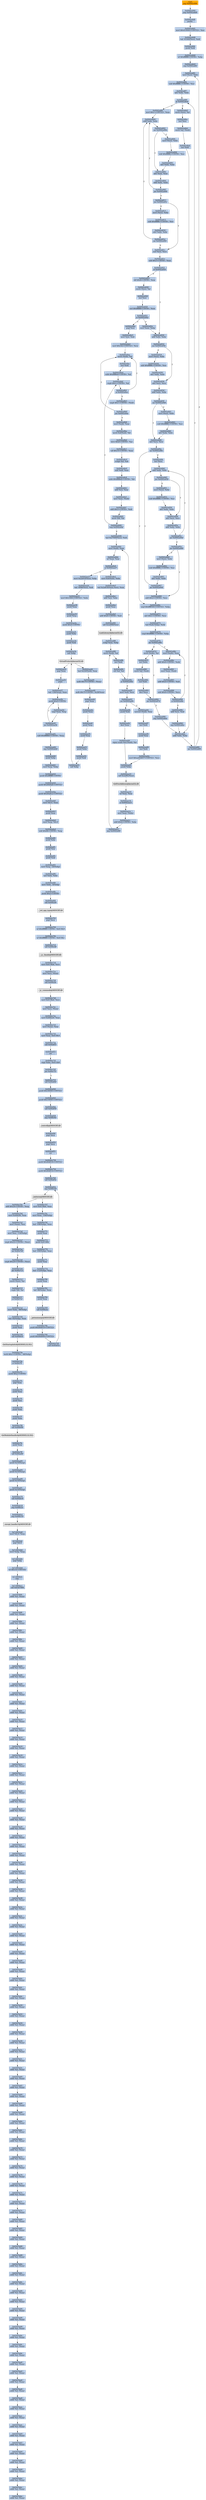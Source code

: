 digraph G {
node[shape=rectangle,style=filled,fillcolor=lightsteelblue,color=lightsteelblue]
bgcolor="transparent"
a0x0042c005jmp_0x0042c000[label="start\njmp 0x0042c000",color="lightgrey",fillcolor="orange"];
a0x0042c000jmp_0x0042a8d0[label="0x0042c000\njmp 0x0042a8d0"];
a0x0042a8d0pusha_[label="0x0042a8d0\npusha "];
a0x0042a8d1movl_0x410000UINT32_esi[label="0x0042a8d1\nmovl $0x410000<UINT32>, %esi"];
a0x0042a8d6leal__61440esi__edi[label="0x0042a8d6\nleal -61440(%esi), %edi"];
a0x0042a8dcpushl_edi[label="0x0042a8dc\npushl %edi"];
a0x0042a8ddorl_0xffffffffUINT8_ebp[label="0x0042a8dd\norl $0xffffffff<UINT8>, %ebp"];
a0x0042a8e0jmp_0x0042a8f2[label="0x0042a8e0\njmp 0x0042a8f2"];
a0x0042a8f2movl_esi__ebx[label="0x0042a8f2\nmovl (%esi), %ebx"];
a0x0042a8f4subl_0xfffffffcUINT8_esi[label="0x0042a8f4\nsubl $0xfffffffc<UINT8>, %esi"];
a0x0042a8f7adcl_ebx_ebx[label="0x0042a8f7\nadcl %ebx, %ebx"];
a0x0042a8f9jb_0x0042a8e8[label="0x0042a8f9\njb 0x0042a8e8"];
a0x0042a8e8movb_esi__al[label="0x0042a8e8\nmovb (%esi), %al"];
a0x0042a8eaincl_esi[label="0x0042a8ea\nincl %esi"];
a0x0042a8ebmovb_al_edi_[label="0x0042a8eb\nmovb %al, (%edi)"];
a0x0042a8edincl_edi[label="0x0042a8ed\nincl %edi"];
a0x0042a8eeaddl_ebx_ebx[label="0x0042a8ee\naddl %ebx, %ebx"];
a0x0042a8f0jne_0x0042a8f9[label="0x0042a8f0\njne 0x0042a8f9"];
a0x0042a8fbmovl_0x1UINT32_eax[label="0x0042a8fb\nmovl $0x1<UINT32>, %eax"];
a0x0042a900addl_ebx_ebx[label="0x0042a900\naddl %ebx, %ebx"];
a0x0042a902jne_0x0042a90b[label="0x0042a902\njne 0x0042a90b"];
a0x0042a90badcl_eax_eax[label="0x0042a90b\nadcl %eax, %eax"];
a0x0042a90daddl_ebx_ebx[label="0x0042a90d\naddl %ebx, %ebx"];
a0x0042a90fjae_0x0042a900[label="0x0042a90f\njae 0x0042a900"];
a0x0042a911jne_0x0042a91c[label="0x0042a911\njne 0x0042a91c"];
a0x0042a91cxorl_ecx_ecx[label="0x0042a91c\nxorl %ecx, %ecx"];
a0x0042a91esubl_0x3UINT8_eax[label="0x0042a91e\nsubl $0x3<UINT8>, %eax"];
a0x0042a921jb_0x0042a930[label="0x0042a921\njb 0x0042a930"];
a0x0042a923shll_0x8UINT8_eax[label="0x0042a923\nshll $0x8<UINT8>, %eax"];
a0x0042a926movb_esi__al[label="0x0042a926\nmovb (%esi), %al"];
a0x0042a928incl_esi[label="0x0042a928\nincl %esi"];
a0x0042a929xorl_0xffffffffUINT8_eax[label="0x0042a929\nxorl $0xffffffff<UINT8>, %eax"];
a0x0042a92cje_0x0042a9a2[label="0x0042a92c\nje 0x0042a9a2"];
a0x0042a92emovl_eax_ebp[label="0x0042a92e\nmovl %eax, %ebp"];
a0x0042a930addl_ebx_ebx[label="0x0042a930\naddl %ebx, %ebx"];
a0x0042a932jne_0x0042a93b[label="0x0042a932\njne 0x0042a93b"];
a0x0042a93badcl_ecx_ecx[label="0x0042a93b\nadcl %ecx, %ecx"];
a0x0042a93daddl_ebx_ebx[label="0x0042a93d\naddl %ebx, %ebx"];
a0x0042a93fjne_0x0042a948[label="0x0042a93f\njne 0x0042a948"];
a0x0042a948adcl_ecx_ecx[label="0x0042a948\nadcl %ecx, %ecx"];
a0x0042a94ajne_0x0042a96c[label="0x0042a94a\njne 0x0042a96c"];
a0x0042a96ccmpl_0xfffff300UINT32_ebp[label="0x0042a96c\ncmpl $0xfffff300<UINT32>, %ebp"];
a0x0042a972adcl_0x1UINT8_ecx[label="0x0042a972\nadcl $0x1<UINT8>, %ecx"];
a0x0042a975leal_ediebp__edx[label="0x0042a975\nleal (%edi,%ebp), %edx"];
a0x0042a978cmpl_0xfffffffcUINT8_ebp[label="0x0042a978\ncmpl $0xfffffffc<UINT8>, %ebp"];
a0x0042a97bjbe_0x0042a98c[label="0x0042a97b\njbe 0x0042a98c"];
a0x0042a98cmovl_edx__eax[label="0x0042a98c\nmovl (%edx), %eax"];
a0x0042a98eaddl_0x4UINT8_edx[label="0x0042a98e\naddl $0x4<UINT8>, %edx"];
a0x0042a991movl_eax_edi_[label="0x0042a991\nmovl %eax, (%edi)"];
a0x0042a993addl_0x4UINT8_edi[label="0x0042a993\naddl $0x4<UINT8>, %edi"];
a0x0042a996subl_0x4UINT8_ecx[label="0x0042a996\nsubl $0x4<UINT8>, %ecx"];
a0x0042a999ja_0x0042a98c[label="0x0042a999\nja 0x0042a98c"];
a0x0042a99baddl_ecx_edi[label="0x0042a99b\naddl %ecx, %edi"];
a0x0042a99djmp_0x0042a8ee[label="0x0042a99d\njmp 0x0042a8ee"];
a0x0042a94cincl_ecx[label="0x0042a94c\nincl %ecx"];
a0x0042a94daddl_ebx_ebx[label="0x0042a94d\naddl %ebx, %ebx"];
a0x0042a94fjne_0x0042a958[label="0x0042a94f\njne 0x0042a958"];
a0x0042a958adcl_ecx_ecx[label="0x0042a958\nadcl %ecx, %ecx"];
a0x0042a95aaddl_ebx_ebx[label="0x0042a95a\naddl %ebx, %ebx"];
a0x0042a95cjae_0x0042a94d[label="0x0042a95c\njae 0x0042a94d"];
a0x0042a95ejne_0x0042a969[label="0x0042a95e\njne 0x0042a969"];
a0x0042a969addl_0x2UINT8_ecx[label="0x0042a969\naddl $0x2<UINT8>, %ecx"];
a0x0042a913movl_esi__ebx[label="0x0042a913\nmovl (%esi), %ebx"];
a0x0042a915subl_0xfffffffcUINT8_esi[label="0x0042a915\nsubl $0xfffffffc<UINT8>, %esi"];
a0x0042a918adcl_ebx_ebx[label="0x0042a918\nadcl %ebx, %ebx"];
a0x0042a91ajae_0x0042a900[label="0x0042a91a\njae 0x0042a900"];
a0x0042a97dmovb_edx__al[label="0x0042a97d\nmovb (%edx), %al"];
a0x0042a97fincl_edx[label="0x0042a97f\nincl %edx"];
a0x0042a980movb_al_edi_[label="0x0042a980\nmovb %al, (%edi)"];
a0x0042a982incl_edi[label="0x0042a982\nincl %edi"];
a0x0042a983decl_ecx[label="0x0042a983\ndecl %ecx"];
a0x0042a984jne_0x0042a97d[label="0x0042a984\njne 0x0042a97d"];
a0x0042a986jmp_0x0042a8ee[label="0x0042a986\njmp 0x0042a8ee"];
a0x0042a934movl_esi__ebx[label="0x0042a934\nmovl (%esi), %ebx"];
a0x0042a936subl_0xfffffffcUINT8_esi[label="0x0042a936\nsubl $0xfffffffc<UINT8>, %esi"];
a0x0042a939adcl_ebx_ebx[label="0x0042a939\nadcl %ebx, %ebx"];
a0x0042a904movl_esi__ebx[label="0x0042a904\nmovl (%esi), %ebx"];
a0x0042a906subl_0xfffffffcUINT8_esi[label="0x0042a906\nsubl $0xfffffffc<UINT8>, %esi"];
a0x0042a909adcl_ebx_ebx[label="0x0042a909\nadcl %ebx, %ebx"];
a0x0042a941movl_esi__ebx[label="0x0042a941\nmovl (%esi), %ebx"];
a0x0042a943subl_0xfffffffcUINT8_esi[label="0x0042a943\nsubl $0xfffffffc<UINT8>, %esi"];
a0x0042a946adcl_ebx_ebx[label="0x0042a946\nadcl %ebx, %ebx"];
a0x0042a960movl_esi__ebx[label="0x0042a960\nmovl (%esi), %ebx"];
a0x0042a962subl_0xfffffffcUINT8_esi[label="0x0042a962\nsubl $0xfffffffc<UINT8>, %esi"];
a0x0042a965adcl_ebx_ebx[label="0x0042a965\nadcl %ebx, %ebx"];
a0x0042a967jae_0x0042a94d[label="0x0042a967\njae 0x0042a94d"];
a0x0042a951movl_esi__ebx[label="0x0042a951\nmovl (%esi), %ebx"];
a0x0042a953subl_0xfffffffcUINT8_esi[label="0x0042a953\nsubl $0xfffffffc<UINT8>, %esi"];
a0x0042a956adcl_ebx_ebx[label="0x0042a956\nadcl %ebx, %ebx"];
a0x0042a9a2popl_esi[label="0x0042a9a2\npopl %esi"];
a0x0042a9a3movl_esi_edi[label="0x0042a9a3\nmovl %esi, %edi"];
a0x0042a9a5movl_0x342UINT32_ecx[label="0x0042a9a5\nmovl $0x342<UINT32>, %ecx"];
a0x0042a9aamovb_edi__al[label="0x0042a9aa\nmovb (%edi), %al"];
a0x0042a9acincl_edi[label="0x0042a9ac\nincl %edi"];
a0x0042a9adsubb_0xffffffe8UINT8_al[label="0x0042a9ad\nsubb $0xffffffe8<UINT8>, %al"];
a0x0042a9afcmpb_0x1UINT8_al[label="0x0042a9af\ncmpb $0x1<UINT8>, %al"];
a0x0042a9b1ja_0x0042a9aa[label="0x0042a9b1\nja 0x0042a9aa"];
a0x0042a9b3cmpb_0x1UINT8_edi_[label="0x0042a9b3\ncmpb $0x1<UINT8>, (%edi)"];
a0x0042a9b6jne_0x0042a9aa[label="0x0042a9b6\njne 0x0042a9aa"];
a0x0042a9b8movl_edi__eax[label="0x0042a9b8\nmovl (%edi), %eax"];
a0x0042a9bamovb_0x4edi__bl[label="0x0042a9ba\nmovb 0x4(%edi), %bl"];
a0x0042a9bdshrw_0x8UINT8_ax[label="0x0042a9bd\nshrw $0x8<UINT8>, %ax"];
a0x0042a9c1roll_0x10UINT8_eax[label="0x0042a9c1\nroll $0x10<UINT8>, %eax"];
a0x0042a9c4xchgb_al_ah[label="0x0042a9c4\nxchgb %al, %ah"];
a0x0042a9c6subl_edi_eax[label="0x0042a9c6\nsubl %edi, %eax"];
a0x0042a9c8subb_0xffffffe8UINT8_bl[label="0x0042a9c8\nsubb $0xffffffe8<UINT8>, %bl"];
a0x0042a9cbaddl_esi_eax[label="0x0042a9cb\naddl %esi, %eax"];
a0x0042a9cdmovl_eax_edi_[label="0x0042a9cd\nmovl %eax, (%edi)"];
a0x0042a9cfaddl_0x5UINT8_edi[label="0x0042a9cf\naddl $0x5<UINT8>, %edi"];
a0x0042a9d2movb_bl_al[label="0x0042a9d2\nmovb %bl, %al"];
a0x0042a9d4loop_0x0042a9af[label="0x0042a9d4\nloop 0x0042a9af"];
a0x0042a9d6leal_0x27000esi__edi[label="0x0042a9d6\nleal 0x27000(%esi), %edi"];
a0x0042a9dcmovl_edi__eax[label="0x0042a9dc\nmovl (%edi), %eax"];
a0x0042a9deorl_eax_eax[label="0x0042a9de\norl %eax, %eax"];
a0x0042a9e0je_0x0042aa27[label="0x0042a9e0\nje 0x0042aa27"];
a0x0042a9e2movl_0x4edi__ebx[label="0x0042a9e2\nmovl 0x4(%edi), %ebx"];
a0x0042a9e5leal_0x2a818eaxesi__eax[label="0x0042a9e5\nleal 0x2a818(%eax,%esi), %eax"];
a0x0042a9ecaddl_esi_ebx[label="0x0042a9ec\naddl %esi, %ebx"];
a0x0042a9eepushl_eax[label="0x0042a9ee\npushl %eax"];
a0x0042a9efaddl_0x8UINT8_edi[label="0x0042a9ef\naddl $0x8<UINT8>, %edi"];
a0x0042a9f2call_0x2a908esi_[label="0x0042a9f2\ncall 0x2a908(%esi)"];
LoadLibraryA_kernel32_dll[label="LoadLibraryA@kernel32.dll",color="lightgrey",fillcolor="lightgrey"];
a0x0042a9f8xchgl_eax_ebp[label="0x0042a9f8\nxchgl %eax, %ebp"];
a0x0042a9f9movb_edi__al[label="0x0042a9f9\nmovb (%edi), %al"];
a0x0042a9fbincl_edi[label="0x0042a9fb\nincl %edi"];
a0x0042a9fcorb_al_al[label="0x0042a9fc\norb %al, %al"];
a0x0042a9feje_0x0042a9dc[label="0x0042a9fe\nje 0x0042a9dc"];
a0x0042aa00movl_edi_ecx[label="0x0042aa00\nmovl %edi, %ecx"];
a0x0042aa02jns_0x0042aa0b[label="0x0042aa02\njns 0x0042aa0b"];
a0x0042aa0bpushl_edi[label="0x0042aa0b\npushl %edi"];
a0x0042aa0cdecl_eax[label="0x0042aa0c\ndecl %eax"];
a0x0042aa0drepnz_scasb_es_edi__al[label="0x0042aa0d\nrepnz scasb %es:(%edi), %al"];
a0x0042aa0fpushl_ebp[label="0x0042aa0f\npushl %ebp"];
a0x0042aa10call_0x2a90cesi_[label="0x0042aa10\ncall 0x2a90c(%esi)"];
GetProcAddress_kernel32_dll[label="GetProcAddress@kernel32.dll",color="lightgrey",fillcolor="lightgrey"];
a0x0042aa16orl_eax_eax[label="0x0042aa16\norl %eax, %eax"];
a0x0042aa18je_0x0042aa21[label="0x0042aa18\nje 0x0042aa21"];
a0x0042aa1amovl_eax_ebx_[label="0x0042aa1a\nmovl %eax, (%ebx)"];
a0x0042aa1caddl_0x4UINT8_ebx[label="0x0042aa1c\naddl $0x4<UINT8>, %ebx"];
a0x0042aa1fjmp_0x0042a9f9[label="0x0042aa1f\njmp 0x0042a9f9"];
a0x0042aa04movzwl_edi__eax[label="0x0042aa04\nmovzwl (%edi), %eax"];
a0x0042aa07incl_edi[label="0x0042aa07\nincl %edi"];
a0x0042aa08pushl_eax[label="0x0042aa08\npushl %eax"];
a0x0042aa09incl_edi[label="0x0042aa09\nincl %edi"];
a0x0042aa0amovl_0xaef24857UINT32_ecx[label="0x0042aa0a\nmovl $0xaef24857<UINT32>, %ecx"];
a0x0042aa27movl_0x2a910esi__ebp[label="0x0042aa27\nmovl 0x2a910(%esi), %ebp"];
a0x0042aa2dleal__4096esi__edi[label="0x0042aa2d\nleal -4096(%esi), %edi"];
a0x0042aa33movl_0x1000UINT32_ebx[label="0x0042aa33\nmovl $0x1000<UINT32>, %ebx"];
a0x0042aa38pushl_eax[label="0x0042aa38\npushl %eax"];
a0x0042aa39pushl_esp[label="0x0042aa39\npushl %esp"];
a0x0042aa3apushl_0x4UINT8[label="0x0042aa3a\npushl $0x4<UINT8>"];
a0x0042aa3cpushl_ebx[label="0x0042aa3c\npushl %ebx"];
a0x0042aa3dpushl_edi[label="0x0042aa3d\npushl %edi"];
a0x0042aa3ecall_ebp[label="0x0042aa3e\ncall %ebp"];
VirtualProtect_kernel32_dll[label="VirtualProtect@kernel32.dll",color="lightgrey",fillcolor="lightgrey"];
a0x0042aa40leal_0x22fedi__eax[label="0x0042aa40\nleal 0x22f(%edi), %eax"];
a0x0042aa46andb_0x7fUINT8_eax_[label="0x0042aa46\nandb $0x7f<UINT8>, (%eax)"];
a0x0042aa49andb_0x7fUINT8_0x28eax_[label="0x0042aa49\nandb $0x7f<UINT8>, 0x28(%eax)"];
a0x0042aa4dpopl_eax[label="0x0042aa4d\npopl %eax"];
a0x0042aa4epushl_eax[label="0x0042aa4e\npushl %eax"];
a0x0042aa4fpushl_esp[label="0x0042aa4f\npushl %esp"];
a0x0042aa50pushl_eax[label="0x0042aa50\npushl %eax"];
a0x0042aa51pushl_ebx[label="0x0042aa51\npushl %ebx"];
a0x0042aa52pushl_edi[label="0x0042aa52\npushl %edi"];
a0x0042aa53call_ebp[label="0x0042aa53\ncall %ebp"];
a0x0042aa55popl_eax[label="0x0042aa55\npopl %eax"];
a0x0042aa56popa_[label="0x0042aa56\npopa "];
a0x0042aa57leal__128esp__eax[label="0x0042aa57\nleal -128(%esp), %eax"];
a0x0042aa5bpushl_0x0UINT8[label="0x0042aa5b\npushl $0x0<UINT8>"];
a0x0042aa5dcmpl_eax_esp[label="0x0042aa5d\ncmpl %eax, %esp"];
a0x0042aa5fjne_0x0042aa5b[label="0x0042aa5f\njne 0x0042aa5b"];
a0x0042aa61subl_0xffffff80UINT8_esp[label="0x0042aa61\nsubl $0xffffff80<UINT8>, %esp"];
a0x0042aa64jmp_0x0040a6d0[label="0x0042aa64\njmp 0x0040a6d0"];
a0x0040a6d0pushl_ebp[label="0x0040a6d0\npushl %ebp"];
a0x0040a6d1movl_esp_ebp[label="0x0040a6d1\nmovl %esp, %ebp"];
a0x0040a6d3pushl_0xffffffffUINT8[label="0x0040a6d3\npushl $0xffffffff<UINT8>"];
a0x0040a6d5pushl_0x40b9a8UINT32[label="0x0040a6d5\npushl $0x40b9a8<UINT32>"];
a0x0040a6dapushl_0x40a6caUINT32[label="0x0040a6da\npushl $0x40a6ca<UINT32>"];
a0x0040a6dfmovl_fs_0_eax[label="0x0040a6df\nmovl %fs:0, %eax"];
a0x0040a6e5pushl_eax[label="0x0040a6e5\npushl %eax"];
a0x0040a6e6movl_esp_fs_0[label="0x0040a6e6\nmovl %esp, %fs:0"];
a0x0040a6edsubl_0x68UINT8_esp[label="0x0040a6ed\nsubl $0x68<UINT8>, %esp"];
a0x0040a6f0pushl_ebx[label="0x0040a6f0\npushl %ebx"];
a0x0040a6f1pushl_esi[label="0x0040a6f1\npushl %esi"];
a0x0040a6f2pushl_edi[label="0x0040a6f2\npushl %edi"];
a0x0040a6f3movl_esp__24ebp_[label="0x0040a6f3\nmovl %esp, -24(%ebp)"];
a0x0040a6f6xorl_ebx_ebx[label="0x0040a6f6\nxorl %ebx, %ebx"];
a0x0040a6f8movl_ebx__4ebp_[label="0x0040a6f8\nmovl %ebx, -4(%ebp)"];
a0x0040a6fbpushl_0x2UINT8[label="0x0040a6fb\npushl $0x2<UINT8>"];
a0x0040a6fdcall_0x40b2d4[label="0x0040a6fd\ncall 0x40b2d4"];
a__set_app_type_MSVCRT_dll[label="__set_app_type@MSVCRT.dll",color="lightgrey",fillcolor="lightgrey"];
a0x0040a703popl_ecx[label="0x0040a703\npopl %ecx"];
a0x0040a704orl_0xffffffffUINT8_0x4138c8[label="0x0040a704\norl $0xffffffff<UINT8>, 0x4138c8"];
a0x0040a70borl_0xffffffffUINT8_0x4138cc[label="0x0040a70b\norl $0xffffffff<UINT8>, 0x4138cc"];
a0x0040a712call_0x40b2d8[label="0x0040a712\ncall 0x40b2d8"];
a__p__fmode_MSVCRT_dll[label="__p__fmode@MSVCRT.dll",color="lightgrey",fillcolor="lightgrey"];
a0x0040a718movl_0x4138a8_ecx[label="0x0040a718\nmovl 0x4138a8, %ecx"];
a0x0040a71emovl_ecx_eax_[label="0x0040a71e\nmovl %ecx, (%eax)"];
a0x0040a720call_0x40b2dc[label="0x0040a720\ncall 0x40b2dc"];
a__p__commode_MSVCRT_dll[label="__p__commode@MSVCRT.dll",color="lightgrey",fillcolor="lightgrey"];
a0x0040a726movl_0x4138a4_ecx[label="0x0040a726\nmovl 0x4138a4, %ecx"];
a0x0040a72cmovl_ecx_eax_[label="0x0040a72c\nmovl %ecx, (%eax)"];
a0x0040a72emovl_0x40b2e0_eax[label="0x0040a72e\nmovl 0x40b2e0, %eax"];
a0x0040a733movl_eax__eax[label="0x0040a733\nmovl (%eax), %eax"];
a0x0040a735movl_eax_0x4138c4[label="0x0040a735\nmovl %eax, 0x4138c4"];
a0x0040a73acall_0x40a855[label="0x0040a73a\ncall 0x40a855"];
a0x0040a855ret[label="0x0040a855\nret"];
a0x0040a73fcmpl_ebx_0x411de0[label="0x0040a73f\ncmpl %ebx, 0x411de0"];
a0x0040a745jne_0x40a753[label="0x0040a745\njne 0x40a753"];
a0x0040a753call_0x40a840[label="0x0040a753\ncall 0x40a840"];
a0x0040a840pushl_0x30000UINT32[label="0x0040a840\npushl $0x30000<UINT32>"];
a0x0040a845pushl_0x10000UINT32[label="0x0040a845\npushl $0x10000<UINT32>"];
a0x0040a84acall_0x40a856[label="0x0040a84a\ncall 0x40a856"];
a0x0040a856jmp_0x40b30c[label="0x0040a856\njmp 0x40b30c"];
a_controlfp_MSVCRT_dll[label="_controlfp@MSVCRT.dll",color="lightgrey",fillcolor="lightgrey"];
a0x0040a84fpopl_ecx[label="0x0040a84f\npopl %ecx"];
a0x0040a850popl_ecx[label="0x0040a850\npopl %ecx"];
a0x0040a851ret[label="0x0040a851\nret"];
a0x0040a758pushl_0x40d018UINT32[label="0x0040a758\npushl $0x40d018<UINT32>"];
a0x0040a75dpushl_0x40d014UINT32[label="0x0040a75d\npushl $0x40d014<UINT32>"];
a0x0040a762call_0x40a83a[label="0x0040a762\ncall 0x40a83a"];
a0x0040a83ajmp_0x40b2e8[label="0x0040a83a\njmp 0x40b2e8"];
a_initterm_MSVCRT_dll[label="_initterm@MSVCRT.dll",color="lightgrey",fillcolor="lightgrey"];
a0x0040a767movl_0x4138a0_eax[label="0x0040a767\nmovl 0x4138a0, %eax"];
a0x0040a76cmovl_eax__108ebp_[label="0x0040a76c\nmovl %eax, -108(%ebp)"];
a0x0040a76fleal__108ebp__eax[label="0x0040a76f\nleal -108(%ebp), %eax"];
a0x0040a772pushl_eax[label="0x0040a772\npushl %eax"];
a0x0040a773pushl_0x41389c[label="0x0040a773\npushl 0x41389c"];
a0x0040a779leal__100ebp__eax[label="0x0040a779\nleal -100(%ebp), %eax"];
a0x0040a77cpushl_eax[label="0x0040a77c\npushl %eax"];
a0x0040a77dleal__112ebp__eax[label="0x0040a77d\nleal -112(%ebp), %eax"];
a0x0040a780pushl_eax[label="0x0040a780\npushl %eax"];
a0x0040a781leal__96ebp__eax[label="0x0040a781\nleal -96(%ebp), %eax"];
a0x0040a784pushl_eax[label="0x0040a784\npushl %eax"];
a0x0040a785call_0x40b2ec[label="0x0040a785\ncall 0x40b2ec"];
a__getmainargs_MSVCRT_dll[label="__getmainargs@MSVCRT.dll",color="lightgrey",fillcolor="lightgrey"];
a0x0040a78bpushl_0x40d010UINT32[label="0x0040a78b\npushl $0x40d010<UINT32>"];
a0x0040a790pushl_0x40d000UINT32[label="0x0040a790\npushl $0x40d000<UINT32>"];
a0x0040a795call_0x40a83a[label="0x0040a795\ncall 0x40a83a"];
a0x0040a79aaddl_0x24UINT8_esp[label="0x0040a79a\naddl $0x24<UINT8>, %esp"];
a0x0040a79dmovl_0x40b2f0_eax[label="0x0040a79d\nmovl 0x40b2f0, %eax"];
a0x0040a7a2movl_eax__esi[label="0x0040a7a2\nmovl (%eax), %esi"];
a0x0040a7a4movl_esi__116ebp_[label="0x0040a7a4\nmovl %esi, -116(%ebp)"];
a0x0040a7a7cmpb_0x22UINT8_esi_[label="0x0040a7a7\ncmpb $0x22<UINT8>, (%esi)"];
a0x0040a7aajne_0x40a7e6[label="0x0040a7aa\njne 0x40a7e6"];
a0x0040a7e6cmpb_0x20UINT8_esi_[label="0x0040a7e6\ncmpb $0x20<UINT8>, (%esi)"];
a0x0040a7e9jbe_0x40a7c3[label="0x0040a7e9\njbe 0x40a7c3"];
a0x0040a7c3movb_esi__al[label="0x0040a7c3\nmovb (%esi), %al"];
a0x0040a7c5cmpb_bl_al[label="0x0040a7c5\ncmpb %bl, %al"];
a0x0040a7c7je_0x40a7cd[label="0x0040a7c7\nje 0x40a7cd"];
a0x0040a7cdmovl_ebx__48ebp_[label="0x0040a7cd\nmovl %ebx, -48(%ebp)"];
a0x0040a7d0leal__92ebp__eax[label="0x0040a7d0\nleal -92(%ebp), %eax"];
a0x0040a7d3pushl_eax[label="0x0040a7d3\npushl %eax"];
a0x0040a7d4call_0x40b0c0[label="0x0040a7d4\ncall 0x40b0c0"];
GetStartupInfoA_KERNEL32_DLL[label="GetStartupInfoA@KERNEL32.DLL",color="lightgrey",fillcolor="lightgrey"];
a0x0040a7datestb_0x1UINT8__48ebp_[label="0x0040a7da\ntestb $0x1<UINT8>, -48(%ebp)"];
a0x0040a7deje_0x40a7f1[label="0x0040a7de\nje 0x40a7f1"];
a0x0040a7f1pushl_0xaUINT8[label="0x0040a7f1\npushl $0xa<UINT8>"];
a0x0040a7f3popl_eax[label="0x0040a7f3\npopl %eax"];
a0x0040a7f4pushl_eax[label="0x0040a7f4\npushl %eax"];
a0x0040a7f5pushl_esi[label="0x0040a7f5\npushl %esi"];
a0x0040a7f6pushl_ebx[label="0x0040a7f6\npushl %ebx"];
a0x0040a7f7pushl_ebx[label="0x0040a7f7\npushl %ebx"];
a0x0040a7f8call_0x40b090[label="0x0040a7f8\ncall 0x40b090"];
GetModuleHandleA_KERNEL32_DLL[label="GetModuleHandleA@KERNEL32.DLL",color="lightgrey",fillcolor="lightgrey"];
a0x0040a7fepushl_eax[label="0x0040a7fe\npushl %eax"];
a0x0040a7ffcall_0x40aa60[label="0x0040a7ff\ncall 0x40aa60"];
a0x0040aa60pushl_0x10esp_[label="0x0040aa60\npushl 0x10(%esp)"];
a0x0040aa64pushl_0x10esp_[label="0x0040aa64\npushl 0x10(%esp)"];
a0x0040aa68pushl_0x10esp_[label="0x0040aa68\npushl 0x10(%esp)"];
a0x0040aa6cpushl_0x10esp_[label="0x0040aa6c\npushl 0x10(%esp)"];
a0x0040aa70call_0x40ab18[label="0x0040aa70\ncall 0x40ab18"];
a0x0040ab18jmp_0x40b22c[label="0x0040ab18\njmp 0x40b22c"];
a0x0040a6cajmp_0x40b318[label="0x0040a6ca\njmp 0x40b318"];
a_except_handler3_MSVCRT_dll[label="_except_handler3@MSVCRT.dll",color="lightgrey",fillcolor="lightgrey"];
a0x7c9032a8movl_fs_0_esp[label="0x7c9032a8\nmovl %fs:0, %esp"];
a0x7c9032afpopl_fs_0[label="0x7c9032af\npopl %fs:0"];
a0x7c9032b6movl_ebp_esp[label="0x7c9032b6\nmovl %ebp, %esp"];
a0x7c9032b8popl_ebp[label="0x7c9032b8\npopl %ebp"];
a0x7c9032b9ret_0x14UINT16[label="0x7c9032b9\nret $0x14<UINT16>"];
a0x7c8000c0nop_[label="0x7c8000c0\nnop "];
a0x7c8000c1call_0x63d7f9f4[label="0x7c8000c1\ncall 0x63d7f9f4"];
a0x63d7f9f4addb_al_eax_[label="0x63d7f9f4\naddb %al, (%eax)"];
a0x63d7f9f6addb_al_eax_[label="0x63d7f9f6\naddb %al, (%eax)"];
a0x63d7f9f8addb_al_eax_[label="0x63d7f9f8\naddb %al, (%eax)"];
a0x63d7f9faaddb_al_eax_[label="0x63d7f9fa\naddb %al, (%eax)"];
a0x63d7f9fcaddb_al_eax_[label="0x63d7f9fc\naddb %al, (%eax)"];
a0x63d7f9feaddb_al_eax_[label="0x63d7f9fe\naddb %al, (%eax)"];
a0x63d7fa00addb_al_eax_[label="0x63d7fa00\naddb %al, (%eax)"];
a0x63d7fa02addb_al_eax_[label="0x63d7fa02\naddb %al, (%eax)"];
a0x63d7fa04addb_al_eax_[label="0x63d7fa04\naddb %al, (%eax)"];
a0x63d7fa06addb_al_eax_[label="0x63d7fa06\naddb %al, (%eax)"];
a0x63d7fa08addb_al_eax_[label="0x63d7fa08\naddb %al, (%eax)"];
a0x63d7fa0aaddb_al_eax_[label="0x63d7fa0a\naddb %al, (%eax)"];
a0x63d7fa0caddb_al_eax_[label="0x63d7fa0c\naddb %al, (%eax)"];
a0x63d7fa0eaddb_al_eax_[label="0x63d7fa0e\naddb %al, (%eax)"];
a0x63d7fa10addb_al_eax_[label="0x63d7fa10\naddb %al, (%eax)"];
a0x63d7fa12addb_al_eax_[label="0x63d7fa12\naddb %al, (%eax)"];
a0x63d7fa14addb_al_eax_[label="0x63d7fa14\naddb %al, (%eax)"];
a0x63d7fa16addb_al_eax_[label="0x63d7fa16\naddb %al, (%eax)"];
a0x63d7fa18addb_al_eax_[label="0x63d7fa18\naddb %al, (%eax)"];
a0x63d7fa1aaddb_al_eax_[label="0x63d7fa1a\naddb %al, (%eax)"];
a0x63d7fa1caddb_al_eax_[label="0x63d7fa1c\naddb %al, (%eax)"];
a0x63d7fa1eaddb_al_eax_[label="0x63d7fa1e\naddb %al, (%eax)"];
a0x63d7fa20addb_al_eax_[label="0x63d7fa20\naddb %al, (%eax)"];
a0x63d7fa22addb_al_eax_[label="0x63d7fa22\naddb %al, (%eax)"];
a0x63d7fa24addb_al_eax_[label="0x63d7fa24\naddb %al, (%eax)"];
a0x63d7fa26addb_al_eax_[label="0x63d7fa26\naddb %al, (%eax)"];
a0x63d7fa28addb_al_eax_[label="0x63d7fa28\naddb %al, (%eax)"];
a0x63d7fa2aaddb_al_eax_[label="0x63d7fa2a\naddb %al, (%eax)"];
a0x63d7fa2caddb_al_eax_[label="0x63d7fa2c\naddb %al, (%eax)"];
a0x63d7fa2eaddb_al_eax_[label="0x63d7fa2e\naddb %al, (%eax)"];
a0x63d7fa30addb_al_eax_[label="0x63d7fa30\naddb %al, (%eax)"];
a0x63d7fa32addb_al_eax_[label="0x63d7fa32\naddb %al, (%eax)"];
a0x63d7fa34addb_al_eax_[label="0x63d7fa34\naddb %al, (%eax)"];
a0x63d7fa36addb_al_eax_[label="0x63d7fa36\naddb %al, (%eax)"];
a0x63d7fa38addb_al_eax_[label="0x63d7fa38\naddb %al, (%eax)"];
a0x63d7fa3aaddb_al_eax_[label="0x63d7fa3a\naddb %al, (%eax)"];
a0x63d7fa3caddb_al_eax_[label="0x63d7fa3c\naddb %al, (%eax)"];
a0x63d7fa3eaddb_al_eax_[label="0x63d7fa3e\naddb %al, (%eax)"];
a0x63d7fa40addb_al_eax_[label="0x63d7fa40\naddb %al, (%eax)"];
a0x63d7fa42addb_al_eax_[label="0x63d7fa42\naddb %al, (%eax)"];
a0x63d7fa44addb_al_eax_[label="0x63d7fa44\naddb %al, (%eax)"];
a0x63d7fa46addb_al_eax_[label="0x63d7fa46\naddb %al, (%eax)"];
a0x63d7fa48addb_al_eax_[label="0x63d7fa48\naddb %al, (%eax)"];
a0x63d7fa4aaddb_al_eax_[label="0x63d7fa4a\naddb %al, (%eax)"];
a0x63d7fa4caddb_al_eax_[label="0x63d7fa4c\naddb %al, (%eax)"];
a0x63d7fa4eaddb_al_eax_[label="0x63d7fa4e\naddb %al, (%eax)"];
a0x63d7fa50addb_al_eax_[label="0x63d7fa50\naddb %al, (%eax)"];
a0x63d7fa52addb_al_eax_[label="0x63d7fa52\naddb %al, (%eax)"];
a0x63d7fa54addb_al_eax_[label="0x63d7fa54\naddb %al, (%eax)"];
a0x63d7fa56addb_al_eax_[label="0x63d7fa56\naddb %al, (%eax)"];
a0x63d7fa58addb_al_eax_[label="0x63d7fa58\naddb %al, (%eax)"];
a0x63d7fa5aaddb_al_eax_[label="0x63d7fa5a\naddb %al, (%eax)"];
a0x63d7fa5caddb_al_eax_[label="0x63d7fa5c\naddb %al, (%eax)"];
a0x63d7fa5eaddb_al_eax_[label="0x63d7fa5e\naddb %al, (%eax)"];
a0x63d7fa60addb_al_eax_[label="0x63d7fa60\naddb %al, (%eax)"];
a0x63d7fa62addb_al_eax_[label="0x63d7fa62\naddb %al, (%eax)"];
a0x63d7fa64addb_al_eax_[label="0x63d7fa64\naddb %al, (%eax)"];
a0x63d7fa66addb_al_eax_[label="0x63d7fa66\naddb %al, (%eax)"];
a0x63d7fa68addb_al_eax_[label="0x63d7fa68\naddb %al, (%eax)"];
a0x63d7fa6aaddb_al_eax_[label="0x63d7fa6a\naddb %al, (%eax)"];
a0x63d7fa6caddb_al_eax_[label="0x63d7fa6c\naddb %al, (%eax)"];
a0x63d7fa6eaddb_al_eax_[label="0x63d7fa6e\naddb %al, (%eax)"];
a0x63d7fa70addb_al_eax_[label="0x63d7fa70\naddb %al, (%eax)"];
a0x63d7fa72addb_al_eax_[label="0x63d7fa72\naddb %al, (%eax)"];
a0x63d7fa74addb_al_eax_[label="0x63d7fa74\naddb %al, (%eax)"];
a0x63d7fa76addb_al_eax_[label="0x63d7fa76\naddb %al, (%eax)"];
a0x63d7fa78addb_al_eax_[label="0x63d7fa78\naddb %al, (%eax)"];
a0x63d7fa7aaddb_al_eax_[label="0x63d7fa7a\naddb %al, (%eax)"];
a0x63d7fa7caddb_al_eax_[label="0x63d7fa7c\naddb %al, (%eax)"];
a0x63d7fa7eaddb_al_eax_[label="0x63d7fa7e\naddb %al, (%eax)"];
a0x63d7fa80addb_al_eax_[label="0x63d7fa80\naddb %al, (%eax)"];
a0x63d7fa82addb_al_eax_[label="0x63d7fa82\naddb %al, (%eax)"];
a0x63d7fa84addb_al_eax_[label="0x63d7fa84\naddb %al, (%eax)"];
a0x63d7fa86addb_al_eax_[label="0x63d7fa86\naddb %al, (%eax)"];
a0x63d7fa88addb_al_eax_[label="0x63d7fa88\naddb %al, (%eax)"];
a0x63d7fa8aaddb_al_eax_[label="0x63d7fa8a\naddb %al, (%eax)"];
a0x63d7fa8caddb_al_eax_[label="0x63d7fa8c\naddb %al, (%eax)"];
a0x63d7fa8eaddb_al_eax_[label="0x63d7fa8e\naddb %al, (%eax)"];
a0x63d7fa90addb_al_eax_[label="0x63d7fa90\naddb %al, (%eax)"];
a0x63d7fa92addb_al_eax_[label="0x63d7fa92\naddb %al, (%eax)"];
a0x63d7fa94addb_al_eax_[label="0x63d7fa94\naddb %al, (%eax)"];
a0x63d7fa96addb_al_eax_[label="0x63d7fa96\naddb %al, (%eax)"];
a0x63d7fa98addb_al_eax_[label="0x63d7fa98\naddb %al, (%eax)"];
a0x63d7fa9aaddb_al_eax_[label="0x63d7fa9a\naddb %al, (%eax)"];
a0x63d7fa9caddb_al_eax_[label="0x63d7fa9c\naddb %al, (%eax)"];
a0x63d7fa9eaddb_al_eax_[label="0x63d7fa9e\naddb %al, (%eax)"];
a0x63d7faa0addb_al_eax_[label="0x63d7faa0\naddb %al, (%eax)"];
a0x63d7faa2addb_al_eax_[label="0x63d7faa2\naddb %al, (%eax)"];
a0x63d7faa4addb_al_eax_[label="0x63d7faa4\naddb %al, (%eax)"];
a0x63d7faa6addb_al_eax_[label="0x63d7faa6\naddb %al, (%eax)"];
a0x63d7faa8addb_al_eax_[label="0x63d7faa8\naddb %al, (%eax)"];
a0x63d7faaaaddb_al_eax_[label="0x63d7faaa\naddb %al, (%eax)"];
a0x63d7faacaddb_al_eax_[label="0x63d7faac\naddb %al, (%eax)"];
a0x63d7faaeaddb_al_eax_[label="0x63d7faae\naddb %al, (%eax)"];
a0x63d7fab0addb_al_eax_[label="0x63d7fab0\naddb %al, (%eax)"];
a0x63d7fab2addb_al_eax_[label="0x63d7fab2\naddb %al, (%eax)"];
a0x63d7fab4addb_al_eax_[label="0x63d7fab4\naddb %al, (%eax)"];
a0x63d7fab6addb_al_eax_[label="0x63d7fab6\naddb %al, (%eax)"];
a0x63d7fab8addb_al_eax_[label="0x63d7fab8\naddb %al, (%eax)"];
a0x63d7fabaaddb_al_eax_[label="0x63d7faba\naddb %al, (%eax)"];
a0x63d7fabcaddb_al_eax_[label="0x63d7fabc\naddb %al, (%eax)"];
a0x63d7fabeaddb_al_eax_[label="0x63d7fabe\naddb %al, (%eax)"];
a0x0042c005jmp_0x0042c000 -> a0x0042c000jmp_0x0042a8d0 [color="#000000"];
a0x0042c000jmp_0x0042a8d0 -> a0x0042a8d0pusha_ [color="#000000"];
a0x0042a8d0pusha_ -> a0x0042a8d1movl_0x410000UINT32_esi [color="#000000"];
a0x0042a8d1movl_0x410000UINT32_esi -> a0x0042a8d6leal__61440esi__edi [color="#000000"];
a0x0042a8d6leal__61440esi__edi -> a0x0042a8dcpushl_edi [color="#000000"];
a0x0042a8dcpushl_edi -> a0x0042a8ddorl_0xffffffffUINT8_ebp [color="#000000"];
a0x0042a8ddorl_0xffffffffUINT8_ebp -> a0x0042a8e0jmp_0x0042a8f2 [color="#000000"];
a0x0042a8e0jmp_0x0042a8f2 -> a0x0042a8f2movl_esi__ebx [color="#000000"];
a0x0042a8f2movl_esi__ebx -> a0x0042a8f4subl_0xfffffffcUINT8_esi [color="#000000"];
a0x0042a8f4subl_0xfffffffcUINT8_esi -> a0x0042a8f7adcl_ebx_ebx [color="#000000"];
a0x0042a8f7adcl_ebx_ebx -> a0x0042a8f9jb_0x0042a8e8 [color="#000000"];
a0x0042a8f9jb_0x0042a8e8 -> a0x0042a8e8movb_esi__al [color="#000000",label="T"];
a0x0042a8e8movb_esi__al -> a0x0042a8eaincl_esi [color="#000000"];
a0x0042a8eaincl_esi -> a0x0042a8ebmovb_al_edi_ [color="#000000"];
a0x0042a8ebmovb_al_edi_ -> a0x0042a8edincl_edi [color="#000000"];
a0x0042a8edincl_edi -> a0x0042a8eeaddl_ebx_ebx [color="#000000"];
a0x0042a8eeaddl_ebx_ebx -> a0x0042a8f0jne_0x0042a8f9 [color="#000000"];
a0x0042a8f0jne_0x0042a8f9 -> a0x0042a8f9jb_0x0042a8e8 [color="#000000",label="T"];
a0x0042a8f9jb_0x0042a8e8 -> a0x0042a8fbmovl_0x1UINT32_eax [color="#000000",label="F"];
a0x0042a8fbmovl_0x1UINT32_eax -> a0x0042a900addl_ebx_ebx [color="#000000"];
a0x0042a900addl_ebx_ebx -> a0x0042a902jne_0x0042a90b [color="#000000"];
a0x0042a902jne_0x0042a90b -> a0x0042a90badcl_eax_eax [color="#000000",label="T"];
a0x0042a90badcl_eax_eax -> a0x0042a90daddl_ebx_ebx [color="#000000"];
a0x0042a90daddl_ebx_ebx -> a0x0042a90fjae_0x0042a900 [color="#000000"];
a0x0042a90fjae_0x0042a900 -> a0x0042a911jne_0x0042a91c [color="#000000",label="F"];
a0x0042a911jne_0x0042a91c -> a0x0042a91cxorl_ecx_ecx [color="#000000",label="T"];
a0x0042a91cxorl_ecx_ecx -> a0x0042a91esubl_0x3UINT8_eax [color="#000000"];
a0x0042a91esubl_0x3UINT8_eax -> a0x0042a921jb_0x0042a930 [color="#000000"];
a0x0042a921jb_0x0042a930 -> a0x0042a923shll_0x8UINT8_eax [color="#000000",label="F"];
a0x0042a923shll_0x8UINT8_eax -> a0x0042a926movb_esi__al [color="#000000"];
a0x0042a926movb_esi__al -> a0x0042a928incl_esi [color="#000000"];
a0x0042a928incl_esi -> a0x0042a929xorl_0xffffffffUINT8_eax [color="#000000"];
a0x0042a929xorl_0xffffffffUINT8_eax -> a0x0042a92cje_0x0042a9a2 [color="#000000"];
a0x0042a92cje_0x0042a9a2 -> a0x0042a92emovl_eax_ebp [color="#000000",label="F"];
a0x0042a92emovl_eax_ebp -> a0x0042a930addl_ebx_ebx [color="#000000"];
a0x0042a930addl_ebx_ebx -> a0x0042a932jne_0x0042a93b [color="#000000"];
a0x0042a932jne_0x0042a93b -> a0x0042a93badcl_ecx_ecx [color="#000000",label="T"];
a0x0042a93badcl_ecx_ecx -> a0x0042a93daddl_ebx_ebx [color="#000000"];
a0x0042a93daddl_ebx_ebx -> a0x0042a93fjne_0x0042a948 [color="#000000"];
a0x0042a93fjne_0x0042a948 -> a0x0042a948adcl_ecx_ecx [color="#000000",label="T"];
a0x0042a948adcl_ecx_ecx -> a0x0042a94ajne_0x0042a96c [color="#000000"];
a0x0042a94ajne_0x0042a96c -> a0x0042a96ccmpl_0xfffff300UINT32_ebp [color="#000000",label="T"];
a0x0042a96ccmpl_0xfffff300UINT32_ebp -> a0x0042a972adcl_0x1UINT8_ecx [color="#000000"];
a0x0042a972adcl_0x1UINT8_ecx -> a0x0042a975leal_ediebp__edx [color="#000000"];
a0x0042a975leal_ediebp__edx -> a0x0042a978cmpl_0xfffffffcUINT8_ebp [color="#000000"];
a0x0042a978cmpl_0xfffffffcUINT8_ebp -> a0x0042a97bjbe_0x0042a98c [color="#000000"];
a0x0042a97bjbe_0x0042a98c -> a0x0042a98cmovl_edx__eax [color="#000000",label="T"];
a0x0042a98cmovl_edx__eax -> a0x0042a98eaddl_0x4UINT8_edx [color="#000000"];
a0x0042a98eaddl_0x4UINT8_edx -> a0x0042a991movl_eax_edi_ [color="#000000"];
a0x0042a991movl_eax_edi_ -> a0x0042a993addl_0x4UINT8_edi [color="#000000"];
a0x0042a993addl_0x4UINT8_edi -> a0x0042a996subl_0x4UINT8_ecx [color="#000000"];
a0x0042a996subl_0x4UINT8_ecx -> a0x0042a999ja_0x0042a98c [color="#000000"];
a0x0042a999ja_0x0042a98c -> a0x0042a99baddl_ecx_edi [color="#000000",label="F"];
a0x0042a99baddl_ecx_edi -> a0x0042a99djmp_0x0042a8ee [color="#000000"];
a0x0042a99djmp_0x0042a8ee -> a0x0042a8eeaddl_ebx_ebx [color="#000000"];
a0x0042a8f0jne_0x0042a8f9 -> a0x0042a8f2movl_esi__ebx [color="#000000",label="F"];
a0x0042a94ajne_0x0042a96c -> a0x0042a94cincl_ecx [color="#000000",label="F"];
a0x0042a94cincl_ecx -> a0x0042a94daddl_ebx_ebx [color="#000000"];
a0x0042a94daddl_ebx_ebx -> a0x0042a94fjne_0x0042a958 [color="#000000"];
a0x0042a94fjne_0x0042a958 -> a0x0042a958adcl_ecx_ecx [color="#000000",label="T"];
a0x0042a958adcl_ecx_ecx -> a0x0042a95aaddl_ebx_ebx [color="#000000"];
a0x0042a95aaddl_ebx_ebx -> a0x0042a95cjae_0x0042a94d [color="#000000"];
a0x0042a95cjae_0x0042a94d -> a0x0042a94daddl_ebx_ebx [color="#000000",label="T"];
a0x0042a95cjae_0x0042a94d -> a0x0042a95ejne_0x0042a969 [color="#000000",label="F"];
a0x0042a95ejne_0x0042a969 -> a0x0042a969addl_0x2UINT8_ecx [color="#000000",label="T"];
a0x0042a969addl_0x2UINT8_ecx -> a0x0042a96ccmpl_0xfffff300UINT32_ebp [color="#000000"];
a0x0042a999ja_0x0042a98c -> a0x0042a98cmovl_edx__eax [color="#000000",label="T"];
a0x0042a911jne_0x0042a91c -> a0x0042a913movl_esi__ebx [color="#000000",label="F"];
a0x0042a913movl_esi__ebx -> a0x0042a915subl_0xfffffffcUINT8_esi [color="#000000"];
a0x0042a915subl_0xfffffffcUINT8_esi -> a0x0042a918adcl_ebx_ebx [color="#000000"];
a0x0042a918adcl_ebx_ebx -> a0x0042a91ajae_0x0042a900 [color="#000000"];
a0x0042a91ajae_0x0042a900 -> a0x0042a91cxorl_ecx_ecx [color="#000000",label="F"];
a0x0042a97bjbe_0x0042a98c -> a0x0042a97dmovb_edx__al [color="#000000",label="F"];
a0x0042a97dmovb_edx__al -> a0x0042a97fincl_edx [color="#000000"];
a0x0042a97fincl_edx -> a0x0042a980movb_al_edi_ [color="#000000"];
a0x0042a980movb_al_edi_ -> a0x0042a982incl_edi [color="#000000"];
a0x0042a982incl_edi -> a0x0042a983decl_ecx [color="#000000"];
a0x0042a983decl_ecx -> a0x0042a984jne_0x0042a97d [color="#000000"];
a0x0042a984jne_0x0042a97d -> a0x0042a97dmovb_edx__al [color="#000000",label="T"];
a0x0042a984jne_0x0042a97d -> a0x0042a986jmp_0x0042a8ee [color="#000000",label="F"];
a0x0042a986jmp_0x0042a8ee -> a0x0042a8eeaddl_ebx_ebx [color="#000000"];
a0x0042a932jne_0x0042a93b -> a0x0042a934movl_esi__ebx [color="#000000",label="F"];
a0x0042a934movl_esi__ebx -> a0x0042a936subl_0xfffffffcUINT8_esi [color="#000000"];
a0x0042a936subl_0xfffffffcUINT8_esi -> a0x0042a939adcl_ebx_ebx [color="#000000"];
a0x0042a939adcl_ebx_ebx -> a0x0042a93badcl_ecx_ecx [color="#000000"];
a0x0042a921jb_0x0042a930 -> a0x0042a930addl_ebx_ebx [color="#000000",label="T"];
a0x0042a902jne_0x0042a90b -> a0x0042a904movl_esi__ebx [color="#000000",label="F"];
a0x0042a904movl_esi__ebx -> a0x0042a906subl_0xfffffffcUINT8_esi [color="#000000"];
a0x0042a906subl_0xfffffffcUINT8_esi -> a0x0042a909adcl_ebx_ebx [color="#000000"];
a0x0042a909adcl_ebx_ebx -> a0x0042a90badcl_eax_eax [color="#000000"];
a0x0042a93fjne_0x0042a948 -> a0x0042a941movl_esi__ebx [color="#000000",label="F"];
a0x0042a941movl_esi__ebx -> a0x0042a943subl_0xfffffffcUINT8_esi [color="#000000"];
a0x0042a943subl_0xfffffffcUINT8_esi -> a0x0042a946adcl_ebx_ebx [color="#000000"];
a0x0042a946adcl_ebx_ebx -> a0x0042a948adcl_ecx_ecx [color="#000000"];
a0x0042a90fjae_0x0042a900 -> a0x0042a900addl_ebx_ebx [color="#000000",label="T"];
a0x0042a95ejne_0x0042a969 -> a0x0042a960movl_esi__ebx [color="#000000",label="F"];
a0x0042a960movl_esi__ebx -> a0x0042a962subl_0xfffffffcUINT8_esi [color="#000000"];
a0x0042a962subl_0xfffffffcUINT8_esi -> a0x0042a965adcl_ebx_ebx [color="#000000"];
a0x0042a965adcl_ebx_ebx -> a0x0042a967jae_0x0042a94d [color="#000000"];
a0x0042a967jae_0x0042a94d -> a0x0042a94daddl_ebx_ebx [color="#000000",label="T"];
a0x0042a94fjne_0x0042a958 -> a0x0042a951movl_esi__ebx [color="#000000",label="F"];
a0x0042a951movl_esi__ebx -> a0x0042a953subl_0xfffffffcUINT8_esi [color="#000000"];
a0x0042a953subl_0xfffffffcUINT8_esi -> a0x0042a956adcl_ebx_ebx [color="#000000"];
a0x0042a956adcl_ebx_ebx -> a0x0042a958adcl_ecx_ecx [color="#000000"];
a0x0042a967jae_0x0042a94d -> a0x0042a969addl_0x2UINT8_ecx [color="#000000",label="F"];
a0x0042a91ajae_0x0042a900 -> a0x0042a900addl_ebx_ebx [color="#000000",label="T"];
a0x0042a92cje_0x0042a9a2 -> a0x0042a9a2popl_esi [color="#000000",label="T"];
a0x0042a9a2popl_esi -> a0x0042a9a3movl_esi_edi [color="#000000"];
a0x0042a9a3movl_esi_edi -> a0x0042a9a5movl_0x342UINT32_ecx [color="#000000"];
a0x0042a9a5movl_0x342UINT32_ecx -> a0x0042a9aamovb_edi__al [color="#000000"];
a0x0042a9aamovb_edi__al -> a0x0042a9acincl_edi [color="#000000"];
a0x0042a9acincl_edi -> a0x0042a9adsubb_0xffffffe8UINT8_al [color="#000000"];
a0x0042a9adsubb_0xffffffe8UINT8_al -> a0x0042a9afcmpb_0x1UINT8_al [color="#000000"];
a0x0042a9afcmpb_0x1UINT8_al -> a0x0042a9b1ja_0x0042a9aa [color="#000000"];
a0x0042a9b1ja_0x0042a9aa -> a0x0042a9aamovb_edi__al [color="#000000",label="T"];
a0x0042a9b1ja_0x0042a9aa -> a0x0042a9b3cmpb_0x1UINT8_edi_ [color="#000000",label="F"];
a0x0042a9b3cmpb_0x1UINT8_edi_ -> a0x0042a9b6jne_0x0042a9aa [color="#000000"];
a0x0042a9b6jne_0x0042a9aa -> a0x0042a9b8movl_edi__eax [color="#000000",label="F"];
a0x0042a9b8movl_edi__eax -> a0x0042a9bamovb_0x4edi__bl [color="#000000"];
a0x0042a9bamovb_0x4edi__bl -> a0x0042a9bdshrw_0x8UINT8_ax [color="#000000"];
a0x0042a9bdshrw_0x8UINT8_ax -> a0x0042a9c1roll_0x10UINT8_eax [color="#000000"];
a0x0042a9c1roll_0x10UINT8_eax -> a0x0042a9c4xchgb_al_ah [color="#000000"];
a0x0042a9c4xchgb_al_ah -> a0x0042a9c6subl_edi_eax [color="#000000"];
a0x0042a9c6subl_edi_eax -> a0x0042a9c8subb_0xffffffe8UINT8_bl [color="#000000"];
a0x0042a9c8subb_0xffffffe8UINT8_bl -> a0x0042a9cbaddl_esi_eax [color="#000000"];
a0x0042a9cbaddl_esi_eax -> a0x0042a9cdmovl_eax_edi_ [color="#000000"];
a0x0042a9cdmovl_eax_edi_ -> a0x0042a9cfaddl_0x5UINT8_edi [color="#000000"];
a0x0042a9cfaddl_0x5UINT8_edi -> a0x0042a9d2movb_bl_al [color="#000000"];
a0x0042a9d2movb_bl_al -> a0x0042a9d4loop_0x0042a9af [color="#000000"];
a0x0042a9d4loop_0x0042a9af -> a0x0042a9afcmpb_0x1UINT8_al [color="#000000",label="T"];
a0x0042a9b6jne_0x0042a9aa -> a0x0042a9aamovb_edi__al [color="#000000",label="T"];
a0x0042a9d4loop_0x0042a9af -> a0x0042a9d6leal_0x27000esi__edi [color="#000000",label="F"];
a0x0042a9d6leal_0x27000esi__edi -> a0x0042a9dcmovl_edi__eax [color="#000000"];
a0x0042a9dcmovl_edi__eax -> a0x0042a9deorl_eax_eax [color="#000000"];
a0x0042a9deorl_eax_eax -> a0x0042a9e0je_0x0042aa27 [color="#000000"];
a0x0042a9e0je_0x0042aa27 -> a0x0042a9e2movl_0x4edi__ebx [color="#000000",label="F"];
a0x0042a9e2movl_0x4edi__ebx -> a0x0042a9e5leal_0x2a818eaxesi__eax [color="#000000"];
a0x0042a9e5leal_0x2a818eaxesi__eax -> a0x0042a9ecaddl_esi_ebx [color="#000000"];
a0x0042a9ecaddl_esi_ebx -> a0x0042a9eepushl_eax [color="#000000"];
a0x0042a9eepushl_eax -> a0x0042a9efaddl_0x8UINT8_edi [color="#000000"];
a0x0042a9efaddl_0x8UINT8_edi -> a0x0042a9f2call_0x2a908esi_ [color="#000000"];
a0x0042a9f2call_0x2a908esi_ -> LoadLibraryA_kernel32_dll [color="#000000"];
LoadLibraryA_kernel32_dll -> a0x0042a9f8xchgl_eax_ebp [color="#000000"];
a0x0042a9f8xchgl_eax_ebp -> a0x0042a9f9movb_edi__al [color="#000000"];
a0x0042a9f9movb_edi__al -> a0x0042a9fbincl_edi [color="#000000"];
a0x0042a9fbincl_edi -> a0x0042a9fcorb_al_al [color="#000000"];
a0x0042a9fcorb_al_al -> a0x0042a9feje_0x0042a9dc [color="#000000"];
a0x0042a9feje_0x0042a9dc -> a0x0042aa00movl_edi_ecx [color="#000000",label="F"];
a0x0042aa00movl_edi_ecx -> a0x0042aa02jns_0x0042aa0b [color="#000000"];
a0x0042aa02jns_0x0042aa0b -> a0x0042aa0bpushl_edi [color="#000000",label="T"];
a0x0042aa0bpushl_edi -> a0x0042aa0cdecl_eax [color="#000000"];
a0x0042aa0cdecl_eax -> a0x0042aa0drepnz_scasb_es_edi__al [color="#000000"];
a0x0042aa0drepnz_scasb_es_edi__al -> a0x0042aa0fpushl_ebp [color="#000000"];
a0x0042aa0fpushl_ebp -> a0x0042aa10call_0x2a90cesi_ [color="#000000"];
a0x0042aa10call_0x2a90cesi_ -> GetProcAddress_kernel32_dll [color="#000000"];
GetProcAddress_kernel32_dll -> a0x0042aa16orl_eax_eax [color="#000000"];
a0x0042aa16orl_eax_eax -> a0x0042aa18je_0x0042aa21 [color="#000000"];
a0x0042aa18je_0x0042aa21 -> a0x0042aa1amovl_eax_ebx_ [color="#000000",label="F"];
a0x0042aa1amovl_eax_ebx_ -> a0x0042aa1caddl_0x4UINT8_ebx [color="#000000"];
a0x0042aa1caddl_0x4UINT8_ebx -> a0x0042aa1fjmp_0x0042a9f9 [color="#000000"];
a0x0042aa1fjmp_0x0042a9f9 -> a0x0042a9f9movb_edi__al [color="#000000"];
a0x0042a9feje_0x0042a9dc -> a0x0042a9dcmovl_edi__eax [color="#000000",label="T"];
a0x0042aa02jns_0x0042aa0b -> a0x0042aa04movzwl_edi__eax [color="#000000",label="F"];
a0x0042aa04movzwl_edi__eax -> a0x0042aa07incl_edi [color="#000000"];
a0x0042aa07incl_edi -> a0x0042aa08pushl_eax [color="#000000"];
a0x0042aa08pushl_eax -> a0x0042aa09incl_edi [color="#000000"];
a0x0042aa09incl_edi -> a0x0042aa0amovl_0xaef24857UINT32_ecx [color="#000000"];
a0x0042aa0amovl_0xaef24857UINT32_ecx -> a0x0042aa0fpushl_ebp [color="#000000"];
a0x0042a9e0je_0x0042aa27 -> a0x0042aa27movl_0x2a910esi__ebp [color="#000000",label="T"];
a0x0042aa27movl_0x2a910esi__ebp -> a0x0042aa2dleal__4096esi__edi [color="#000000"];
a0x0042aa2dleal__4096esi__edi -> a0x0042aa33movl_0x1000UINT32_ebx [color="#000000"];
a0x0042aa33movl_0x1000UINT32_ebx -> a0x0042aa38pushl_eax [color="#000000"];
a0x0042aa38pushl_eax -> a0x0042aa39pushl_esp [color="#000000"];
a0x0042aa39pushl_esp -> a0x0042aa3apushl_0x4UINT8 [color="#000000"];
a0x0042aa3apushl_0x4UINT8 -> a0x0042aa3cpushl_ebx [color="#000000"];
a0x0042aa3cpushl_ebx -> a0x0042aa3dpushl_edi [color="#000000"];
a0x0042aa3dpushl_edi -> a0x0042aa3ecall_ebp [color="#000000"];
a0x0042aa3ecall_ebp -> VirtualProtect_kernel32_dll [color="#000000"];
VirtualProtect_kernel32_dll -> a0x0042aa40leal_0x22fedi__eax [color="#000000"];
a0x0042aa40leal_0x22fedi__eax -> a0x0042aa46andb_0x7fUINT8_eax_ [color="#000000"];
a0x0042aa46andb_0x7fUINT8_eax_ -> a0x0042aa49andb_0x7fUINT8_0x28eax_ [color="#000000"];
a0x0042aa49andb_0x7fUINT8_0x28eax_ -> a0x0042aa4dpopl_eax [color="#000000"];
a0x0042aa4dpopl_eax -> a0x0042aa4epushl_eax [color="#000000"];
a0x0042aa4epushl_eax -> a0x0042aa4fpushl_esp [color="#000000"];
a0x0042aa4fpushl_esp -> a0x0042aa50pushl_eax [color="#000000"];
a0x0042aa50pushl_eax -> a0x0042aa51pushl_ebx [color="#000000"];
a0x0042aa51pushl_ebx -> a0x0042aa52pushl_edi [color="#000000"];
a0x0042aa52pushl_edi -> a0x0042aa53call_ebp [color="#000000"];
a0x0042aa53call_ebp -> VirtualProtect_kernel32_dll [color="#000000"];
VirtualProtect_kernel32_dll -> a0x0042aa55popl_eax [color="#000000"];
a0x0042aa55popl_eax -> a0x0042aa56popa_ [color="#000000"];
a0x0042aa56popa_ -> a0x0042aa57leal__128esp__eax [color="#000000"];
a0x0042aa57leal__128esp__eax -> a0x0042aa5bpushl_0x0UINT8 [color="#000000"];
a0x0042aa5bpushl_0x0UINT8 -> a0x0042aa5dcmpl_eax_esp [color="#000000"];
a0x0042aa5dcmpl_eax_esp -> a0x0042aa5fjne_0x0042aa5b [color="#000000"];
a0x0042aa5fjne_0x0042aa5b -> a0x0042aa5bpushl_0x0UINT8 [color="#000000",label="T"];
a0x0042aa5fjne_0x0042aa5b -> a0x0042aa61subl_0xffffff80UINT8_esp [color="#000000",label="F"];
a0x0042aa61subl_0xffffff80UINT8_esp -> a0x0042aa64jmp_0x0040a6d0 [color="#000000"];
a0x0042aa64jmp_0x0040a6d0 -> a0x0040a6d0pushl_ebp [color="#000000"];
a0x0040a6d0pushl_ebp -> a0x0040a6d1movl_esp_ebp [color="#000000"];
a0x0040a6d1movl_esp_ebp -> a0x0040a6d3pushl_0xffffffffUINT8 [color="#000000"];
a0x0040a6d3pushl_0xffffffffUINT8 -> a0x0040a6d5pushl_0x40b9a8UINT32 [color="#000000"];
a0x0040a6d5pushl_0x40b9a8UINT32 -> a0x0040a6dapushl_0x40a6caUINT32 [color="#000000"];
a0x0040a6dapushl_0x40a6caUINT32 -> a0x0040a6dfmovl_fs_0_eax [color="#000000"];
a0x0040a6dfmovl_fs_0_eax -> a0x0040a6e5pushl_eax [color="#000000"];
a0x0040a6e5pushl_eax -> a0x0040a6e6movl_esp_fs_0 [color="#000000"];
a0x0040a6e6movl_esp_fs_0 -> a0x0040a6edsubl_0x68UINT8_esp [color="#000000"];
a0x0040a6edsubl_0x68UINT8_esp -> a0x0040a6f0pushl_ebx [color="#000000"];
a0x0040a6f0pushl_ebx -> a0x0040a6f1pushl_esi [color="#000000"];
a0x0040a6f1pushl_esi -> a0x0040a6f2pushl_edi [color="#000000"];
a0x0040a6f2pushl_edi -> a0x0040a6f3movl_esp__24ebp_ [color="#000000"];
a0x0040a6f3movl_esp__24ebp_ -> a0x0040a6f6xorl_ebx_ebx [color="#000000"];
a0x0040a6f6xorl_ebx_ebx -> a0x0040a6f8movl_ebx__4ebp_ [color="#000000"];
a0x0040a6f8movl_ebx__4ebp_ -> a0x0040a6fbpushl_0x2UINT8 [color="#000000"];
a0x0040a6fbpushl_0x2UINT8 -> a0x0040a6fdcall_0x40b2d4 [color="#000000"];
a0x0040a6fdcall_0x40b2d4 -> a__set_app_type_MSVCRT_dll [color="#000000"];
a__set_app_type_MSVCRT_dll -> a0x0040a703popl_ecx [color="#000000"];
a0x0040a703popl_ecx -> a0x0040a704orl_0xffffffffUINT8_0x4138c8 [color="#000000"];
a0x0040a704orl_0xffffffffUINT8_0x4138c8 -> a0x0040a70borl_0xffffffffUINT8_0x4138cc [color="#000000"];
a0x0040a70borl_0xffffffffUINT8_0x4138cc -> a0x0040a712call_0x40b2d8 [color="#000000"];
a0x0040a712call_0x40b2d8 -> a__p__fmode_MSVCRT_dll [color="#000000"];
a__p__fmode_MSVCRT_dll -> a0x0040a718movl_0x4138a8_ecx [color="#000000"];
a0x0040a718movl_0x4138a8_ecx -> a0x0040a71emovl_ecx_eax_ [color="#000000"];
a0x0040a71emovl_ecx_eax_ -> a0x0040a720call_0x40b2dc [color="#000000"];
a0x0040a720call_0x40b2dc -> a__p__commode_MSVCRT_dll [color="#000000"];
a__p__commode_MSVCRT_dll -> a0x0040a726movl_0x4138a4_ecx [color="#000000"];
a0x0040a726movl_0x4138a4_ecx -> a0x0040a72cmovl_ecx_eax_ [color="#000000"];
a0x0040a72cmovl_ecx_eax_ -> a0x0040a72emovl_0x40b2e0_eax [color="#000000"];
a0x0040a72emovl_0x40b2e0_eax -> a0x0040a733movl_eax__eax [color="#000000"];
a0x0040a733movl_eax__eax -> a0x0040a735movl_eax_0x4138c4 [color="#000000"];
a0x0040a735movl_eax_0x4138c4 -> a0x0040a73acall_0x40a855 [color="#000000"];
a0x0040a73acall_0x40a855 -> a0x0040a855ret [color="#000000"];
a0x0040a855ret -> a0x0040a73fcmpl_ebx_0x411de0 [color="#000000"];
a0x0040a73fcmpl_ebx_0x411de0 -> a0x0040a745jne_0x40a753 [color="#000000"];
a0x0040a745jne_0x40a753 -> a0x0040a753call_0x40a840 [color="#000000",label="T"];
a0x0040a753call_0x40a840 -> a0x0040a840pushl_0x30000UINT32 [color="#000000"];
a0x0040a840pushl_0x30000UINT32 -> a0x0040a845pushl_0x10000UINT32 [color="#000000"];
a0x0040a845pushl_0x10000UINT32 -> a0x0040a84acall_0x40a856 [color="#000000"];
a0x0040a84acall_0x40a856 -> a0x0040a856jmp_0x40b30c [color="#000000"];
a0x0040a856jmp_0x40b30c -> a_controlfp_MSVCRT_dll [color="#000000"];
a_controlfp_MSVCRT_dll -> a0x0040a84fpopl_ecx [color="#000000"];
a0x0040a84fpopl_ecx -> a0x0040a850popl_ecx [color="#000000"];
a0x0040a850popl_ecx -> a0x0040a851ret [color="#000000"];
a0x0040a851ret -> a0x0040a758pushl_0x40d018UINT32 [color="#000000"];
a0x0040a758pushl_0x40d018UINT32 -> a0x0040a75dpushl_0x40d014UINT32 [color="#000000"];
a0x0040a75dpushl_0x40d014UINT32 -> a0x0040a762call_0x40a83a [color="#000000"];
a0x0040a762call_0x40a83a -> a0x0040a83ajmp_0x40b2e8 [color="#000000"];
a0x0040a83ajmp_0x40b2e8 -> a_initterm_MSVCRT_dll [color="#000000"];
a_initterm_MSVCRT_dll -> a0x0040a767movl_0x4138a0_eax [color="#000000"];
a0x0040a767movl_0x4138a0_eax -> a0x0040a76cmovl_eax__108ebp_ [color="#000000"];
a0x0040a76cmovl_eax__108ebp_ -> a0x0040a76fleal__108ebp__eax [color="#000000"];
a0x0040a76fleal__108ebp__eax -> a0x0040a772pushl_eax [color="#000000"];
a0x0040a772pushl_eax -> a0x0040a773pushl_0x41389c [color="#000000"];
a0x0040a773pushl_0x41389c -> a0x0040a779leal__100ebp__eax [color="#000000"];
a0x0040a779leal__100ebp__eax -> a0x0040a77cpushl_eax [color="#000000"];
a0x0040a77cpushl_eax -> a0x0040a77dleal__112ebp__eax [color="#000000"];
a0x0040a77dleal__112ebp__eax -> a0x0040a780pushl_eax [color="#000000"];
a0x0040a780pushl_eax -> a0x0040a781leal__96ebp__eax [color="#000000"];
a0x0040a781leal__96ebp__eax -> a0x0040a784pushl_eax [color="#000000"];
a0x0040a784pushl_eax -> a0x0040a785call_0x40b2ec [color="#000000"];
a0x0040a785call_0x40b2ec -> a__getmainargs_MSVCRT_dll [color="#000000"];
a__getmainargs_MSVCRT_dll -> a0x0040a78bpushl_0x40d010UINT32 [color="#000000"];
a0x0040a78bpushl_0x40d010UINT32 -> a0x0040a790pushl_0x40d000UINT32 [color="#000000"];
a0x0040a790pushl_0x40d000UINT32 -> a0x0040a795call_0x40a83a [color="#000000"];
a0x0040a795call_0x40a83a -> a0x0040a83ajmp_0x40b2e8 [color="#000000"];
a_initterm_MSVCRT_dll -> a0x0040a79aaddl_0x24UINT8_esp [color="#000000"];
a0x0040a79aaddl_0x24UINT8_esp -> a0x0040a79dmovl_0x40b2f0_eax [color="#000000"];
a0x0040a79dmovl_0x40b2f0_eax -> a0x0040a7a2movl_eax__esi [color="#000000"];
a0x0040a7a2movl_eax__esi -> a0x0040a7a4movl_esi__116ebp_ [color="#000000"];
a0x0040a7a4movl_esi__116ebp_ -> a0x0040a7a7cmpb_0x22UINT8_esi_ [color="#000000"];
a0x0040a7a7cmpb_0x22UINT8_esi_ -> a0x0040a7aajne_0x40a7e6 [color="#000000"];
a0x0040a7aajne_0x40a7e6 -> a0x0040a7e6cmpb_0x20UINT8_esi_ [color="#000000",label="T"];
a0x0040a7e6cmpb_0x20UINT8_esi_ -> a0x0040a7e9jbe_0x40a7c3 [color="#000000"];
a0x0040a7e9jbe_0x40a7c3 -> a0x0040a7c3movb_esi__al [color="#000000",label="T"];
a0x0040a7c3movb_esi__al -> a0x0040a7c5cmpb_bl_al [color="#000000"];
a0x0040a7c5cmpb_bl_al -> a0x0040a7c7je_0x40a7cd [color="#000000"];
a0x0040a7c7je_0x40a7cd -> a0x0040a7cdmovl_ebx__48ebp_ [color="#000000",label="T"];
a0x0040a7cdmovl_ebx__48ebp_ -> a0x0040a7d0leal__92ebp__eax [color="#000000"];
a0x0040a7d0leal__92ebp__eax -> a0x0040a7d3pushl_eax [color="#000000"];
a0x0040a7d3pushl_eax -> a0x0040a7d4call_0x40b0c0 [color="#000000"];
a0x0040a7d4call_0x40b0c0 -> GetStartupInfoA_KERNEL32_DLL [color="#000000"];
GetStartupInfoA_KERNEL32_DLL -> a0x0040a7datestb_0x1UINT8__48ebp_ [color="#000000"];
a0x0040a7datestb_0x1UINT8__48ebp_ -> a0x0040a7deje_0x40a7f1 [color="#000000"];
a0x0040a7deje_0x40a7f1 -> a0x0040a7f1pushl_0xaUINT8 [color="#000000",label="T"];
a0x0040a7f1pushl_0xaUINT8 -> a0x0040a7f3popl_eax [color="#000000"];
a0x0040a7f3popl_eax -> a0x0040a7f4pushl_eax [color="#000000"];
a0x0040a7f4pushl_eax -> a0x0040a7f5pushl_esi [color="#000000"];
a0x0040a7f5pushl_esi -> a0x0040a7f6pushl_ebx [color="#000000"];
a0x0040a7f6pushl_ebx -> a0x0040a7f7pushl_ebx [color="#000000"];
a0x0040a7f7pushl_ebx -> a0x0040a7f8call_0x40b090 [color="#000000"];
a0x0040a7f8call_0x40b090 -> GetModuleHandleA_KERNEL32_DLL [color="#000000"];
GetModuleHandleA_KERNEL32_DLL -> a0x0040a7fepushl_eax [color="#000000"];
a0x0040a7fepushl_eax -> a0x0040a7ffcall_0x40aa60 [color="#000000"];
a0x0040a7ffcall_0x40aa60 -> a0x0040aa60pushl_0x10esp_ [color="#000000"];
a0x0040aa60pushl_0x10esp_ -> a0x0040aa64pushl_0x10esp_ [color="#000000"];
a0x0040aa64pushl_0x10esp_ -> a0x0040aa68pushl_0x10esp_ [color="#000000"];
a0x0040aa68pushl_0x10esp_ -> a0x0040aa6cpushl_0x10esp_ [color="#000000"];
a0x0040aa6cpushl_0x10esp_ -> a0x0040aa70call_0x40ab18 [color="#000000"];
a0x0040aa70call_0x40ab18 -> a0x0040ab18jmp_0x40b22c [color="#000000"];
a0x0040ab18jmp_0x40b22c -> a0x0040a6cajmp_0x40b318 [color="#000000"];
a0x0040a6cajmp_0x40b318 -> a_except_handler3_MSVCRT_dll [color="#000000"];
a_except_handler3_MSVCRT_dll -> a0x7c9032a8movl_fs_0_esp [color="#000000"];
a0x7c9032a8movl_fs_0_esp -> a0x7c9032afpopl_fs_0 [color="#000000"];
a0x7c9032afpopl_fs_0 -> a0x7c9032b6movl_ebp_esp [color="#000000"];
a0x7c9032b6movl_ebp_esp -> a0x7c9032b8popl_ebp [color="#000000"];
a0x7c9032b8popl_ebp -> a0x7c9032b9ret_0x14UINT16 [color="#000000"];
a0x7c9032b9ret_0x14UINT16 -> a0x7c8000c0nop_ [color="#000000"];
a0x7c8000c0nop_ -> a0x7c8000c1call_0x63d7f9f4 [color="#000000"];
a0x7c8000c1call_0x63d7f9f4 -> a0x63d7f9f4addb_al_eax_ [color="#000000"];
a0x63d7f9f4addb_al_eax_ -> a0x63d7f9f6addb_al_eax_ [color="#000000"];
a0x63d7f9f6addb_al_eax_ -> a0x63d7f9f8addb_al_eax_ [color="#000000"];
a0x63d7f9f8addb_al_eax_ -> a0x63d7f9faaddb_al_eax_ [color="#000000"];
a0x63d7f9faaddb_al_eax_ -> a0x63d7f9fcaddb_al_eax_ [color="#000000"];
a0x63d7f9fcaddb_al_eax_ -> a0x63d7f9feaddb_al_eax_ [color="#000000"];
a0x63d7f9feaddb_al_eax_ -> a0x63d7fa00addb_al_eax_ [color="#000000"];
a0x63d7fa00addb_al_eax_ -> a0x63d7fa02addb_al_eax_ [color="#000000"];
a0x63d7fa02addb_al_eax_ -> a0x63d7fa04addb_al_eax_ [color="#000000"];
a0x63d7fa04addb_al_eax_ -> a0x63d7fa06addb_al_eax_ [color="#000000"];
a0x63d7fa06addb_al_eax_ -> a0x63d7fa08addb_al_eax_ [color="#000000"];
a0x63d7fa08addb_al_eax_ -> a0x63d7fa0aaddb_al_eax_ [color="#000000"];
a0x63d7fa0aaddb_al_eax_ -> a0x63d7fa0caddb_al_eax_ [color="#000000"];
a0x63d7fa0caddb_al_eax_ -> a0x63d7fa0eaddb_al_eax_ [color="#000000"];
a0x63d7fa0eaddb_al_eax_ -> a0x63d7fa10addb_al_eax_ [color="#000000"];
a0x63d7fa10addb_al_eax_ -> a0x63d7fa12addb_al_eax_ [color="#000000"];
a0x63d7fa12addb_al_eax_ -> a0x63d7fa14addb_al_eax_ [color="#000000"];
a0x63d7fa14addb_al_eax_ -> a0x63d7fa16addb_al_eax_ [color="#000000"];
a0x63d7fa16addb_al_eax_ -> a0x63d7fa18addb_al_eax_ [color="#000000"];
a0x63d7fa18addb_al_eax_ -> a0x63d7fa1aaddb_al_eax_ [color="#000000"];
a0x63d7fa1aaddb_al_eax_ -> a0x63d7fa1caddb_al_eax_ [color="#000000"];
a0x63d7fa1caddb_al_eax_ -> a0x63d7fa1eaddb_al_eax_ [color="#000000"];
a0x63d7fa1eaddb_al_eax_ -> a0x63d7fa20addb_al_eax_ [color="#000000"];
a0x63d7fa20addb_al_eax_ -> a0x63d7fa22addb_al_eax_ [color="#000000"];
a0x63d7fa22addb_al_eax_ -> a0x63d7fa24addb_al_eax_ [color="#000000"];
a0x63d7fa24addb_al_eax_ -> a0x63d7fa26addb_al_eax_ [color="#000000"];
a0x63d7fa26addb_al_eax_ -> a0x63d7fa28addb_al_eax_ [color="#000000"];
a0x63d7fa28addb_al_eax_ -> a0x63d7fa2aaddb_al_eax_ [color="#000000"];
a0x63d7fa2aaddb_al_eax_ -> a0x63d7fa2caddb_al_eax_ [color="#000000"];
a0x63d7fa2caddb_al_eax_ -> a0x63d7fa2eaddb_al_eax_ [color="#000000"];
a0x63d7fa2eaddb_al_eax_ -> a0x63d7fa30addb_al_eax_ [color="#000000"];
a0x63d7fa30addb_al_eax_ -> a0x63d7fa32addb_al_eax_ [color="#000000"];
a0x63d7fa32addb_al_eax_ -> a0x63d7fa34addb_al_eax_ [color="#000000"];
a0x63d7fa34addb_al_eax_ -> a0x63d7fa36addb_al_eax_ [color="#000000"];
a0x63d7fa36addb_al_eax_ -> a0x63d7fa38addb_al_eax_ [color="#000000"];
a0x63d7fa38addb_al_eax_ -> a0x63d7fa3aaddb_al_eax_ [color="#000000"];
a0x63d7fa3aaddb_al_eax_ -> a0x63d7fa3caddb_al_eax_ [color="#000000"];
a0x63d7fa3caddb_al_eax_ -> a0x63d7fa3eaddb_al_eax_ [color="#000000"];
a0x63d7fa3eaddb_al_eax_ -> a0x63d7fa40addb_al_eax_ [color="#000000"];
a0x63d7fa40addb_al_eax_ -> a0x63d7fa42addb_al_eax_ [color="#000000"];
a0x63d7fa42addb_al_eax_ -> a0x63d7fa44addb_al_eax_ [color="#000000"];
a0x63d7fa44addb_al_eax_ -> a0x63d7fa46addb_al_eax_ [color="#000000"];
a0x63d7fa46addb_al_eax_ -> a0x63d7fa48addb_al_eax_ [color="#000000"];
a0x63d7fa48addb_al_eax_ -> a0x63d7fa4aaddb_al_eax_ [color="#000000"];
a0x63d7fa4aaddb_al_eax_ -> a0x63d7fa4caddb_al_eax_ [color="#000000"];
a0x63d7fa4caddb_al_eax_ -> a0x63d7fa4eaddb_al_eax_ [color="#000000"];
a0x63d7fa4eaddb_al_eax_ -> a0x63d7fa50addb_al_eax_ [color="#000000"];
a0x63d7fa50addb_al_eax_ -> a0x63d7fa52addb_al_eax_ [color="#000000"];
a0x63d7fa52addb_al_eax_ -> a0x63d7fa54addb_al_eax_ [color="#000000"];
a0x63d7fa54addb_al_eax_ -> a0x63d7fa56addb_al_eax_ [color="#000000"];
a0x63d7fa56addb_al_eax_ -> a0x63d7fa58addb_al_eax_ [color="#000000"];
a0x63d7fa58addb_al_eax_ -> a0x63d7fa5aaddb_al_eax_ [color="#000000"];
a0x63d7fa5aaddb_al_eax_ -> a0x63d7fa5caddb_al_eax_ [color="#000000"];
a0x63d7fa5caddb_al_eax_ -> a0x63d7fa5eaddb_al_eax_ [color="#000000"];
a0x63d7fa5eaddb_al_eax_ -> a0x63d7fa60addb_al_eax_ [color="#000000"];
a0x63d7fa60addb_al_eax_ -> a0x63d7fa62addb_al_eax_ [color="#000000"];
a0x63d7fa62addb_al_eax_ -> a0x63d7fa64addb_al_eax_ [color="#000000"];
a0x63d7fa64addb_al_eax_ -> a0x63d7fa66addb_al_eax_ [color="#000000"];
a0x63d7fa66addb_al_eax_ -> a0x63d7fa68addb_al_eax_ [color="#000000"];
a0x63d7fa68addb_al_eax_ -> a0x63d7fa6aaddb_al_eax_ [color="#000000"];
a0x63d7fa6aaddb_al_eax_ -> a0x63d7fa6caddb_al_eax_ [color="#000000"];
a0x63d7fa6caddb_al_eax_ -> a0x63d7fa6eaddb_al_eax_ [color="#000000"];
a0x63d7fa6eaddb_al_eax_ -> a0x63d7fa70addb_al_eax_ [color="#000000"];
a0x63d7fa70addb_al_eax_ -> a0x63d7fa72addb_al_eax_ [color="#000000"];
a0x63d7fa72addb_al_eax_ -> a0x63d7fa74addb_al_eax_ [color="#000000"];
a0x63d7fa74addb_al_eax_ -> a0x63d7fa76addb_al_eax_ [color="#000000"];
a0x63d7fa76addb_al_eax_ -> a0x63d7fa78addb_al_eax_ [color="#000000"];
a0x63d7fa78addb_al_eax_ -> a0x63d7fa7aaddb_al_eax_ [color="#000000"];
a0x63d7fa7aaddb_al_eax_ -> a0x63d7fa7caddb_al_eax_ [color="#000000"];
a0x63d7fa7caddb_al_eax_ -> a0x63d7fa7eaddb_al_eax_ [color="#000000"];
a0x63d7fa7eaddb_al_eax_ -> a0x63d7fa80addb_al_eax_ [color="#000000"];
a0x63d7fa80addb_al_eax_ -> a0x63d7fa82addb_al_eax_ [color="#000000"];
a0x63d7fa82addb_al_eax_ -> a0x63d7fa84addb_al_eax_ [color="#000000"];
a0x63d7fa84addb_al_eax_ -> a0x63d7fa86addb_al_eax_ [color="#000000"];
a0x63d7fa86addb_al_eax_ -> a0x63d7fa88addb_al_eax_ [color="#000000"];
a0x63d7fa88addb_al_eax_ -> a0x63d7fa8aaddb_al_eax_ [color="#000000"];
a0x63d7fa8aaddb_al_eax_ -> a0x63d7fa8caddb_al_eax_ [color="#000000"];
a0x63d7fa8caddb_al_eax_ -> a0x63d7fa8eaddb_al_eax_ [color="#000000"];
a0x63d7fa8eaddb_al_eax_ -> a0x63d7fa90addb_al_eax_ [color="#000000"];
a0x63d7fa90addb_al_eax_ -> a0x63d7fa92addb_al_eax_ [color="#000000"];
a0x63d7fa92addb_al_eax_ -> a0x63d7fa94addb_al_eax_ [color="#000000"];
a0x63d7fa94addb_al_eax_ -> a0x63d7fa96addb_al_eax_ [color="#000000"];
a0x63d7fa96addb_al_eax_ -> a0x63d7fa98addb_al_eax_ [color="#000000"];
a0x63d7fa98addb_al_eax_ -> a0x63d7fa9aaddb_al_eax_ [color="#000000"];
a0x63d7fa9aaddb_al_eax_ -> a0x63d7fa9caddb_al_eax_ [color="#000000"];
a0x63d7fa9caddb_al_eax_ -> a0x63d7fa9eaddb_al_eax_ [color="#000000"];
a0x63d7fa9eaddb_al_eax_ -> a0x63d7faa0addb_al_eax_ [color="#000000"];
a0x63d7faa0addb_al_eax_ -> a0x63d7faa2addb_al_eax_ [color="#000000"];
a0x63d7faa2addb_al_eax_ -> a0x63d7faa4addb_al_eax_ [color="#000000"];
a0x63d7faa4addb_al_eax_ -> a0x63d7faa6addb_al_eax_ [color="#000000"];
a0x63d7faa6addb_al_eax_ -> a0x63d7faa8addb_al_eax_ [color="#000000"];
a0x63d7faa8addb_al_eax_ -> a0x63d7faaaaddb_al_eax_ [color="#000000"];
a0x63d7faaaaddb_al_eax_ -> a0x63d7faacaddb_al_eax_ [color="#000000"];
a0x63d7faacaddb_al_eax_ -> a0x63d7faaeaddb_al_eax_ [color="#000000"];
a0x63d7faaeaddb_al_eax_ -> a0x63d7fab0addb_al_eax_ [color="#000000"];
a0x63d7fab0addb_al_eax_ -> a0x63d7fab2addb_al_eax_ [color="#000000"];
a0x63d7fab2addb_al_eax_ -> a0x63d7fab4addb_al_eax_ [color="#000000"];
a0x63d7fab4addb_al_eax_ -> a0x63d7fab6addb_al_eax_ [color="#000000"];
a0x63d7fab6addb_al_eax_ -> a0x63d7fab8addb_al_eax_ [color="#000000"];
a0x63d7fab8addb_al_eax_ -> a0x63d7fabaaddb_al_eax_ [color="#000000"];
a0x63d7fabaaddb_al_eax_ -> a0x63d7fabcaddb_al_eax_ [color="#000000"];
a0x63d7fabcaddb_al_eax_ -> a0x63d7fabeaddb_al_eax_ [color="#000000"];
}
